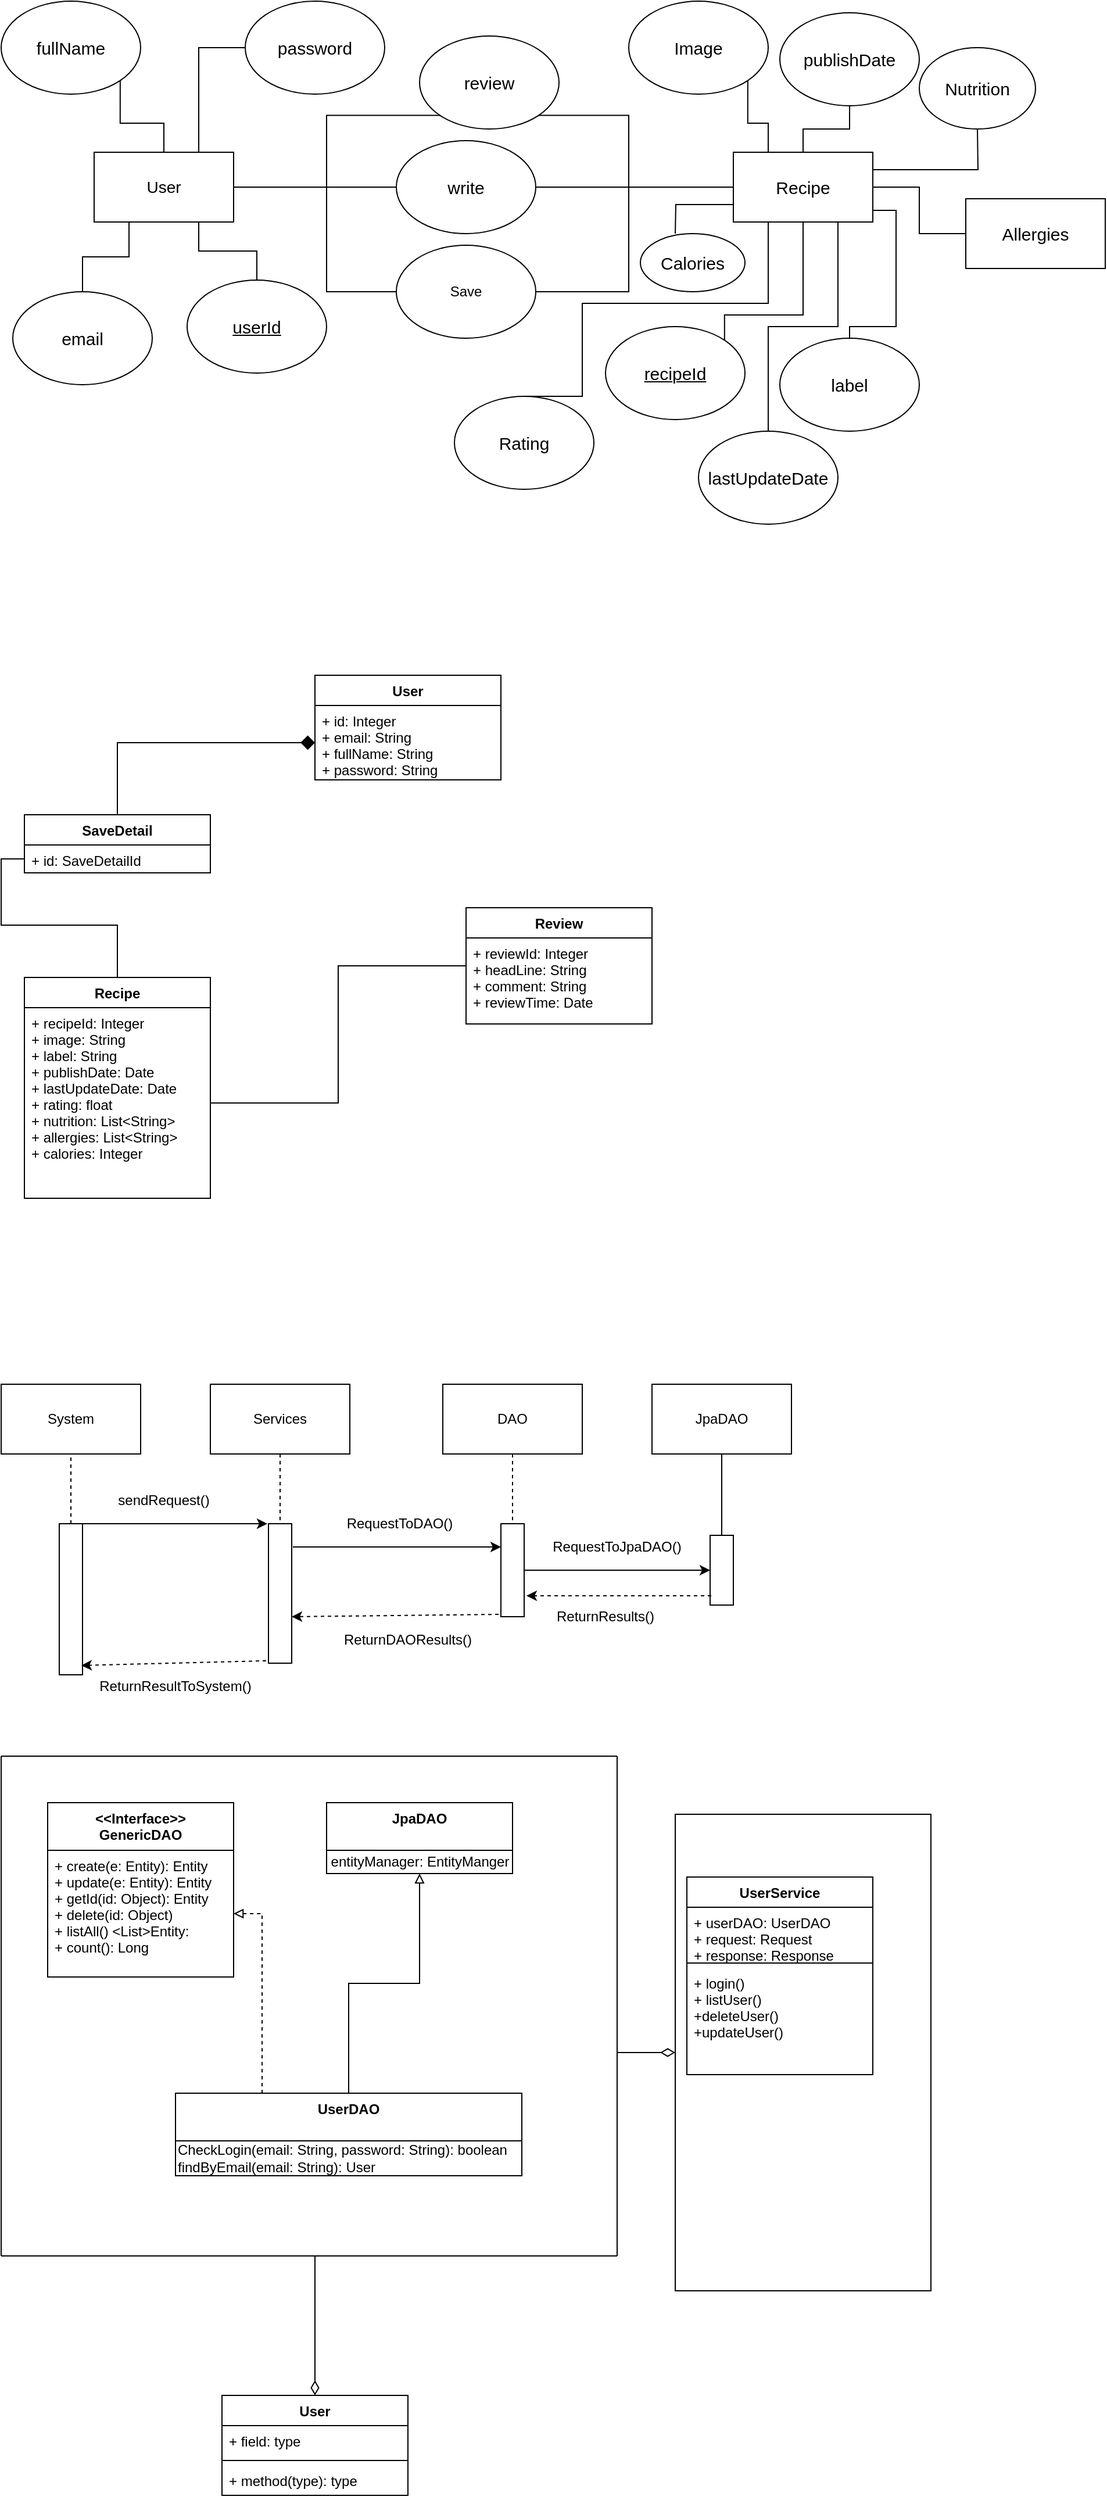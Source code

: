 <mxfile version="12.2.9" type="github" pages="1">
  <diagram id="KN8f9DW_rs04MBtCmTmJ" name="Page-1">
    <mxGraphModel dx="946" dy="646" grid="1" gridSize="10" guides="1" tooltips="1" connect="1" arrows="1" fold="1" page="1" pageScale="1" pageWidth="827" pageHeight="1169" math="0" shadow="0">
      <root>
        <mxCell id="0"/>
        <mxCell id="1" parent="0"/>
        <mxCell id="Ut0aBIWeJt2VPKH04SjW-5" value="User" style="swimlane;fontStyle=1;align=center;verticalAlign=top;childLayout=stackLayout;horizontal=1;startSize=26;horizontalStack=0;resizeParent=1;resizeParentMax=0;resizeLast=0;collapsible=1;marginBottom=0;" parent="1" vertex="1">
          <mxGeometry x="300" y="590" width="160" height="90" as="geometry"/>
        </mxCell>
        <mxCell id="Ut0aBIWeJt2VPKH04SjW-6" value="+ id: Integer&#xa;+ email: String&#xa;+ fullName: String&#xa;+ password: String" style="text;strokeColor=none;fillColor=none;align=left;verticalAlign=top;spacingLeft=4;spacingRight=4;overflow=hidden;rotatable=0;points=[[0,0.5],[1,0.5]];portConstraint=eastwest;" parent="Ut0aBIWeJt2VPKH04SjW-5" vertex="1">
          <mxGeometry y="26" width="160" height="64" as="geometry"/>
        </mxCell>
        <mxCell id="FdNIZN5skFPFPP1iI8t8-5" style="edgeStyle=orthogonalEdgeStyle;rounded=0;orthogonalLoop=1;jettySize=auto;html=1;exitX=0.5;exitY=0;exitDx=0;exitDy=0;entryX=0;entryY=0.5;entryDx=0;entryDy=0;endArrow=none;endFill=0;endSize=10;" parent="1" source="Ut0aBIWeJt2VPKH04SjW-10" target="FdNIZN5skFPFPP1iI8t8-2" edge="1">
          <mxGeometry relative="1" as="geometry"/>
        </mxCell>
        <mxCell id="Ut0aBIWeJt2VPKH04SjW-10" value="Recipe" style="swimlane;fontStyle=1;align=center;verticalAlign=top;childLayout=stackLayout;horizontal=1;startSize=26;horizontalStack=0;resizeParent=1;resizeParentMax=0;resizeLast=0;collapsible=1;marginBottom=0;" parent="1" vertex="1">
          <mxGeometry x="50" y="850" width="160" height="190" as="geometry"/>
        </mxCell>
        <mxCell id="Ut0aBIWeJt2VPKH04SjW-11" value="+ recipeId: Integer&#xa;+ image: String&#xa;+ label: String&#xa;+ publishDate: Date&#xa;+ lastUpdateDate: Date&#xa;+ rating: float&#xa;+ nutrition: List&lt;String&gt;&#xa;+ allergies: List&lt;String&gt;&#xa;+ calories: Integer" style="text;strokeColor=none;fillColor=none;align=left;verticalAlign=top;spacingLeft=4;spacingRight=4;overflow=hidden;rotatable=0;points=[[0,0.5],[1,0.5]];portConstraint=eastwest;" parent="Ut0aBIWeJt2VPKH04SjW-10" vertex="1">
          <mxGeometry y="26" width="160" height="164" as="geometry"/>
        </mxCell>
        <mxCell id="FdNIZN5skFPFPP1iI8t8-6" style="edgeStyle=orthogonalEdgeStyle;rounded=0;orthogonalLoop=1;jettySize=auto;html=1;entryX=1;entryY=0.5;entryDx=0;entryDy=0;endArrow=none;endFill=0;endSize=10;" parent="1" source="Ut0aBIWeJt2VPKH04SjW-14" target="Ut0aBIWeJt2VPKH04SjW-11" edge="1">
          <mxGeometry relative="1" as="geometry"/>
        </mxCell>
        <mxCell id="Ut0aBIWeJt2VPKH04SjW-14" value="Review" style="swimlane;fontStyle=1;align=center;verticalAlign=top;childLayout=stackLayout;horizontal=1;startSize=26;horizontalStack=0;resizeParent=1;resizeParentMax=0;resizeLast=0;collapsible=1;marginBottom=0;" parent="1" vertex="1">
          <mxGeometry x="430" y="790" width="160" height="100" as="geometry"/>
        </mxCell>
        <mxCell id="Ut0aBIWeJt2VPKH04SjW-15" value="+ reviewId: Integer&#xa;+ headLine: String&#xa;+ comment: String&#xa;+ reviewTime: Date" style="text;strokeColor=none;fillColor=none;align=left;verticalAlign=top;spacingLeft=4;spacingRight=4;overflow=hidden;rotatable=0;points=[[0,0.5],[1,0.5]];portConstraint=eastwest;" parent="Ut0aBIWeJt2VPKH04SjW-14" vertex="1">
          <mxGeometry y="26" width="160" height="74" as="geometry"/>
        </mxCell>
        <mxCell id="FdNIZN5skFPFPP1iI8t8-4" style="edgeStyle=orthogonalEdgeStyle;rounded=0;orthogonalLoop=1;jettySize=auto;html=1;entryX=0;entryY=0.5;entryDx=0;entryDy=0;endArrow=diamond;endFill=1;endSize=10;" parent="1" source="FdNIZN5skFPFPP1iI8t8-1" target="Ut0aBIWeJt2VPKH04SjW-6" edge="1">
          <mxGeometry relative="1" as="geometry"/>
        </mxCell>
        <mxCell id="FdNIZN5skFPFPP1iI8t8-1" value="SaveDetail" style="swimlane;fontStyle=1;align=center;verticalAlign=top;childLayout=stackLayout;horizontal=1;startSize=26;horizontalStack=0;resizeParent=1;resizeParentMax=0;resizeLast=0;collapsible=1;marginBottom=0;" parent="1" vertex="1">
          <mxGeometry x="50" y="710" width="160" height="50" as="geometry"/>
        </mxCell>
        <mxCell id="FdNIZN5skFPFPP1iI8t8-2" value="+ id: SaveDetailId" style="text;strokeColor=none;fillColor=none;align=left;verticalAlign=top;spacingLeft=4;spacingRight=4;overflow=hidden;rotatable=0;points=[[0,0.5],[1,0.5]];portConstraint=eastwest;" parent="FdNIZN5skFPFPP1iI8t8-1" vertex="1">
          <mxGeometry y="26" width="160" height="24" as="geometry"/>
        </mxCell>
        <mxCell id="T5ABwK3fe9yqzzQJCG-j-1" value="&lt;font style=&quot;font-size: 14px&quot;&gt;User&lt;/font&gt;" style="rounded=0;whiteSpace=wrap;html=1;" parent="1" vertex="1">
          <mxGeometry x="110" y="140" width="120" height="60" as="geometry"/>
        </mxCell>
        <mxCell id="C98aFXZFCB4P0m8E1vL--1" style="edgeStyle=orthogonalEdgeStyle;rounded=0;orthogonalLoop=1;jettySize=auto;html=1;exitX=1;exitY=0.25;exitDx=0;exitDy=0;endArrow=none;endFill=0;strokeWidth=1;" edge="1" parent="1" source="T5ABwK3fe9yqzzQJCG-j-2">
          <mxGeometry relative="1" as="geometry">
            <mxPoint x="870" y="120" as="targetPoint"/>
          </mxGeometry>
        </mxCell>
        <mxCell id="C98aFXZFCB4P0m8E1vL--5" value="" style="edgeStyle=orthogonalEdgeStyle;rounded=0;orthogonalLoop=1;jettySize=auto;html=1;endArrow=none;endFill=0;strokeWidth=1;" edge="1" parent="1" source="T5ABwK3fe9yqzzQJCG-j-2" target="C98aFXZFCB4P0m8E1vL--4">
          <mxGeometry relative="1" as="geometry"/>
        </mxCell>
        <mxCell id="C98aFXZFCB4P0m8E1vL--6" style="edgeStyle=orthogonalEdgeStyle;rounded=0;orthogonalLoop=1;jettySize=auto;html=1;exitX=0;exitY=0.75;exitDx=0;exitDy=0;endArrow=none;endFill=0;strokeWidth=1;" edge="1" parent="1" source="T5ABwK3fe9yqzzQJCG-j-2">
          <mxGeometry relative="1" as="geometry">
            <mxPoint x="610" y="210" as="targetPoint"/>
          </mxGeometry>
        </mxCell>
        <mxCell id="T5ABwK3fe9yqzzQJCG-j-2" value="&lt;font style=&quot;font-size: 15px&quot;&gt;Recipe&lt;/font&gt;" style="rounded=0;whiteSpace=wrap;html=1;" parent="1" vertex="1">
          <mxGeometry x="660" y="140" width="120" height="60" as="geometry"/>
        </mxCell>
        <mxCell id="C98aFXZFCB4P0m8E1vL--4" value="&lt;font style=&quot;font-size: 15px&quot;&gt;Allergies&lt;/font&gt;" style="rounded=0;whiteSpace=wrap;html=1;" vertex="1" parent="1">
          <mxGeometry x="860" y="180" width="120" height="60" as="geometry"/>
        </mxCell>
        <mxCell id="T5ABwK3fe9yqzzQJCG-j-40" style="edgeStyle=orthogonalEdgeStyle;rounded=0;orthogonalLoop=1;jettySize=auto;html=1;exitX=0;exitY=0.5;exitDx=0;exitDy=0;endArrow=none;endFill=0;" parent="1" source="T5ABwK3fe9yqzzQJCG-j-4" edge="1">
          <mxGeometry relative="1" as="geometry">
            <mxPoint x="230" y="170" as="targetPoint"/>
            <Array as="points">
              <mxPoint x="310" y="260"/>
              <mxPoint x="310" y="170"/>
            </Array>
          </mxGeometry>
        </mxCell>
        <mxCell id="T5ABwK3fe9yqzzQJCG-j-41" style="edgeStyle=orthogonalEdgeStyle;rounded=0;orthogonalLoop=1;jettySize=auto;html=1;exitX=1;exitY=0.5;exitDx=0;exitDy=0;entryX=0;entryY=0.5;entryDx=0;entryDy=0;endArrow=none;endFill=0;" parent="1" source="T5ABwK3fe9yqzzQJCG-j-4" target="T5ABwK3fe9yqzzQJCG-j-2" edge="1">
          <mxGeometry relative="1" as="geometry">
            <Array as="points">
              <mxPoint x="570" y="260"/>
              <mxPoint x="570" y="170"/>
            </Array>
          </mxGeometry>
        </mxCell>
        <mxCell id="T5ABwK3fe9yqzzQJCG-j-4" value="Save" style="ellipse;whiteSpace=wrap;html=1;" parent="1" vertex="1">
          <mxGeometry x="370" y="220" width="120" height="80" as="geometry"/>
        </mxCell>
        <mxCell id="vFWOBazBrS_Q3uuEl7k3-5" style="edgeStyle=orthogonalEdgeStyle;rounded=0;orthogonalLoop=1;jettySize=auto;html=1;endArrow=none;endFill=0;" parent="1" source="vFWOBazBrS_Q3uuEl7k3-3" edge="1">
          <mxGeometry relative="1" as="geometry">
            <mxPoint x="310" y="170" as="targetPoint"/>
          </mxGeometry>
        </mxCell>
        <mxCell id="vFWOBazBrS_Q3uuEl7k3-6" style="edgeStyle=orthogonalEdgeStyle;rounded=0;orthogonalLoop=1;jettySize=auto;html=1;strokeWidth=1;endArrow=none;endFill=0;" parent="1" source="vFWOBazBrS_Q3uuEl7k3-3" edge="1">
          <mxGeometry relative="1" as="geometry">
            <mxPoint x="570" y="170" as="targetPoint"/>
          </mxGeometry>
        </mxCell>
        <mxCell id="vFWOBazBrS_Q3uuEl7k3-3" value="&lt;font style=&quot;font-size: 15px&quot;&gt;write&lt;/font&gt;" style="ellipse;whiteSpace=wrap;html=1;" parent="1" vertex="1">
          <mxGeometry x="370" y="130" width="120" height="80" as="geometry"/>
        </mxCell>
        <mxCell id="T5ABwK3fe9yqzzQJCG-j-39" style="edgeStyle=orthogonalEdgeStyle;rounded=0;orthogonalLoop=1;jettySize=auto;html=1;exitX=0;exitY=1;exitDx=0;exitDy=0;entryX=1;entryY=0.5;entryDx=0;entryDy=0;endArrow=none;endFill=0;" parent="1" source="T5ABwK3fe9yqzzQJCG-j-37" target="T5ABwK3fe9yqzzQJCG-j-1" edge="1">
          <mxGeometry relative="1" as="geometry"/>
        </mxCell>
        <mxCell id="T5ABwK3fe9yqzzQJCG-j-42" style="edgeStyle=orthogonalEdgeStyle;rounded=0;orthogonalLoop=1;jettySize=auto;html=1;exitX=1;exitY=1;exitDx=0;exitDy=0;endArrow=none;endFill=0;entryX=0;entryY=0.25;entryDx=0;entryDy=0;" parent="1" source="T5ABwK3fe9yqzzQJCG-j-37" target="T5ABwK3fe9yqzzQJCG-j-2" edge="1">
          <mxGeometry relative="1" as="geometry">
            <mxPoint x="660" y="160" as="targetPoint"/>
            <Array as="points">
              <mxPoint x="570" y="108"/>
              <mxPoint x="570" y="170"/>
              <mxPoint x="660" y="170"/>
            </Array>
          </mxGeometry>
        </mxCell>
        <mxCell id="T5ABwK3fe9yqzzQJCG-j-37" value="&lt;font style=&quot;font-size: 15px&quot;&gt;review&lt;/font&gt;" style="ellipse;whiteSpace=wrap;html=1;" parent="1" vertex="1">
          <mxGeometry x="390" y="40" width="120" height="80" as="geometry"/>
        </mxCell>
        <mxCell id="T5ABwK3fe9yqzzQJCG-j-13" style="edgeStyle=orthogonalEdgeStyle;rounded=0;orthogonalLoop=1;jettySize=auto;html=1;exitX=0.5;exitY=0;exitDx=0;exitDy=0;entryX=0.25;entryY=1;entryDx=0;entryDy=0;endArrow=none;endFill=0;" parent="1" source="T5ABwK3fe9yqzzQJCG-j-5" target="T5ABwK3fe9yqzzQJCG-j-1" edge="1">
          <mxGeometry relative="1" as="geometry"/>
        </mxCell>
        <mxCell id="T5ABwK3fe9yqzzQJCG-j-5" value="&lt;font style=&quot;font-size: 15px&quot;&gt;email&lt;/font&gt;" style="ellipse;whiteSpace=wrap;html=1;" parent="1" vertex="1">
          <mxGeometry x="40" y="260" width="120" height="80" as="geometry"/>
        </mxCell>
        <mxCell id="T5ABwK3fe9yqzzQJCG-j-20" style="edgeStyle=orthogonalEdgeStyle;rounded=0;orthogonalLoop=1;jettySize=auto;html=1;exitX=1;exitY=1;exitDx=0;exitDy=0;entryX=0.5;entryY=0;entryDx=0;entryDy=0;endArrow=none;endFill=0;" parent="1" source="T5ABwK3fe9yqzzQJCG-j-16" target="T5ABwK3fe9yqzzQJCG-j-1" edge="1">
          <mxGeometry relative="1" as="geometry"/>
        </mxCell>
        <mxCell id="T5ABwK3fe9yqzzQJCG-j-16" value="&lt;font style=&quot;font-size: 15px&quot;&gt;fullName&lt;/font&gt;" style="ellipse;whiteSpace=wrap;html=1;" parent="1" vertex="1">
          <mxGeometry x="30" y="10" width="120" height="80" as="geometry"/>
        </mxCell>
        <mxCell id="T5ABwK3fe9yqzzQJCG-j-26" style="edgeStyle=orthogonalEdgeStyle;rounded=0;orthogonalLoop=1;jettySize=auto;html=1;exitX=1;exitY=0;exitDx=0;exitDy=0;entryX=0.5;entryY=1;entryDx=0;entryDy=0;endArrow=none;endFill=0;" parent="1" source="T5ABwK3fe9yqzzQJCG-j-9" target="T5ABwK3fe9yqzzQJCG-j-2" edge="1">
          <mxGeometry relative="1" as="geometry">
            <Array as="points">
              <mxPoint x="652" y="280"/>
              <mxPoint x="720" y="280"/>
            </Array>
          </mxGeometry>
        </mxCell>
        <mxCell id="T5ABwK3fe9yqzzQJCG-j-9" value="&lt;u&gt;&lt;font style=&quot;font-size: 15px&quot;&gt;recipeId&lt;/font&gt;&lt;/u&gt;" style="ellipse;whiteSpace=wrap;html=1;" parent="1" vertex="1">
          <mxGeometry x="550" y="290" width="120" height="80" as="geometry"/>
        </mxCell>
        <mxCell id="T5ABwK3fe9yqzzQJCG-j-32" style="edgeStyle=orthogonalEdgeStyle;rounded=0;orthogonalLoop=1;jettySize=auto;html=1;exitX=0.5;exitY=1;exitDx=0;exitDy=0;entryX=0.5;entryY=0;entryDx=0;entryDy=0;endArrow=none;endFill=0;" parent="1" source="T5ABwK3fe9yqzzQJCG-j-28" target="T5ABwK3fe9yqzzQJCG-j-2" edge="1">
          <mxGeometry relative="1" as="geometry"/>
        </mxCell>
        <mxCell id="T5ABwK3fe9yqzzQJCG-j-28" value="&lt;font style=&quot;font-size: 15px&quot;&gt;publishDate&lt;/font&gt;" style="ellipse;whiteSpace=wrap;html=1;" parent="1" vertex="1">
          <mxGeometry x="700" y="20" width="120" height="80" as="geometry"/>
        </mxCell>
        <mxCell id="C98aFXZFCB4P0m8E1vL--2" value="&lt;font style=&quot;font-size: 15px&quot;&gt;Nutrition&lt;/font&gt;" style="ellipse;whiteSpace=wrap;html=1;" vertex="1" parent="1">
          <mxGeometry x="820" y="50" width="100" height="70" as="geometry"/>
        </mxCell>
        <mxCell id="T5ABwK3fe9yqzzQJCG-j-33" style="edgeStyle=orthogonalEdgeStyle;rounded=0;orthogonalLoop=1;jettySize=auto;html=1;exitX=0.5;exitY=0;exitDx=0;exitDy=0;entryX=0.75;entryY=1;entryDx=0;entryDy=0;endArrow=none;endFill=0;" parent="1" source="T5ABwK3fe9yqzzQJCG-j-30" target="T5ABwK3fe9yqzzQJCG-j-2" edge="1">
          <mxGeometry relative="1" as="geometry"/>
        </mxCell>
        <mxCell id="T5ABwK3fe9yqzzQJCG-j-30" value="&lt;font style=&quot;font-size: 15px&quot;&gt;lastUpdateDate&lt;/font&gt;" style="ellipse;whiteSpace=wrap;html=1;" parent="1" vertex="1">
          <mxGeometry x="630" y="380" width="120" height="80" as="geometry"/>
        </mxCell>
        <mxCell id="T5ABwK3fe9yqzzQJCG-j-27" style="edgeStyle=orthogonalEdgeStyle;rounded=0;orthogonalLoop=1;jettySize=auto;html=1;exitX=0.5;exitY=0;exitDx=0;exitDy=0;entryX=1;entryY=0.75;entryDx=0;entryDy=0;endArrow=none;endFill=0;" parent="1" source="T5ABwK3fe9yqzzQJCG-j-21" target="T5ABwK3fe9yqzzQJCG-j-2" edge="1">
          <mxGeometry relative="1" as="geometry">
            <Array as="points">
              <mxPoint x="760" y="290"/>
              <mxPoint x="800" y="290"/>
              <mxPoint x="800" y="190"/>
              <mxPoint x="780" y="190"/>
            </Array>
          </mxGeometry>
        </mxCell>
        <mxCell id="T5ABwK3fe9yqzzQJCG-j-21" value="&lt;font style=&quot;font-size: 15px&quot;&gt;label&lt;/font&gt;" style="ellipse;whiteSpace=wrap;html=1;" parent="1" vertex="1">
          <mxGeometry x="700" y="300" width="120" height="80" as="geometry"/>
        </mxCell>
        <mxCell id="T5ABwK3fe9yqzzQJCG-j-25" style="edgeStyle=orthogonalEdgeStyle;rounded=0;orthogonalLoop=1;jettySize=auto;html=1;exitX=1;exitY=1;exitDx=0;exitDy=0;entryX=0.25;entryY=0;entryDx=0;entryDy=0;endArrow=none;endFill=0;" parent="1" source="T5ABwK3fe9yqzzQJCG-j-23" target="T5ABwK3fe9yqzzQJCG-j-2" edge="1">
          <mxGeometry relative="1" as="geometry"/>
        </mxCell>
        <mxCell id="T5ABwK3fe9yqzzQJCG-j-23" value="&lt;font style=&quot;font-size: 15px&quot;&gt;Image&lt;/font&gt;" style="ellipse;whiteSpace=wrap;html=1;" parent="1" vertex="1">
          <mxGeometry x="570" y="10" width="120" height="80" as="geometry"/>
        </mxCell>
        <mxCell id="T5ABwK3fe9yqzzQJCG-j-36" style="edgeStyle=orthogonalEdgeStyle;rounded=0;orthogonalLoop=1;jettySize=auto;html=1;exitX=0.5;exitY=0;exitDx=0;exitDy=0;entryX=0.25;entryY=1;entryDx=0;entryDy=0;endArrow=none;endFill=0;" parent="1" source="T5ABwK3fe9yqzzQJCG-j-34" target="T5ABwK3fe9yqzzQJCG-j-2" edge="1">
          <mxGeometry relative="1" as="geometry">
            <Array as="points">
              <mxPoint x="530" y="350"/>
              <mxPoint x="530" y="270"/>
              <mxPoint x="690" y="270"/>
            </Array>
          </mxGeometry>
        </mxCell>
        <mxCell id="T5ABwK3fe9yqzzQJCG-j-34" value="&lt;font style=&quot;font-size: 15px&quot;&gt;Rating&lt;/font&gt;" style="ellipse;whiteSpace=wrap;html=1;" parent="1" vertex="1">
          <mxGeometry x="420" y="350" width="120" height="80" as="geometry"/>
        </mxCell>
        <mxCell id="T5ABwK3fe9yqzzQJCG-j-14" style="edgeStyle=orthogonalEdgeStyle;rounded=0;orthogonalLoop=1;jettySize=auto;html=1;entryX=0.75;entryY=1;entryDx=0;entryDy=0;endArrow=none;endFill=0;" parent="1" source="T5ABwK3fe9yqzzQJCG-j-7" target="T5ABwK3fe9yqzzQJCG-j-1" edge="1">
          <mxGeometry relative="1" as="geometry"/>
        </mxCell>
        <mxCell id="T5ABwK3fe9yqzzQJCG-j-7" value="&lt;u&gt;&lt;font style=&quot;font-size: 15px&quot;&gt;userId&lt;/font&gt;&lt;/u&gt;" style="ellipse;whiteSpace=wrap;html=1;" parent="1" vertex="1">
          <mxGeometry x="190" y="250" width="120" height="80" as="geometry"/>
        </mxCell>
        <mxCell id="T5ABwK3fe9yqzzQJCG-j-15" style="edgeStyle=orthogonalEdgeStyle;rounded=0;orthogonalLoop=1;jettySize=auto;html=1;exitX=0;exitY=0.5;exitDx=0;exitDy=0;entryX=0.75;entryY=0;entryDx=0;entryDy=0;endArrow=none;endFill=0;" parent="1" source="T5ABwK3fe9yqzzQJCG-j-11" target="T5ABwK3fe9yqzzQJCG-j-1" edge="1">
          <mxGeometry relative="1" as="geometry"/>
        </mxCell>
        <mxCell id="T5ABwK3fe9yqzzQJCG-j-11" value="&lt;span style=&quot;font-size: 15px&quot;&gt;password&lt;br&gt;&lt;/span&gt;" style="ellipse;whiteSpace=wrap;html=1;" parent="1" vertex="1">
          <mxGeometry x="240" y="10" width="120" height="80" as="geometry"/>
        </mxCell>
        <mxCell id="vFWOBazBrS_Q3uuEl7k3-8" value="System" style="rounded=0;whiteSpace=wrap;html=1;" parent="1" vertex="1">
          <mxGeometry x="30" y="1200" width="120" height="60" as="geometry"/>
        </mxCell>
        <mxCell id="vFWOBazBrS_Q3uuEl7k3-16" value="" style="edgeStyle=orthogonalEdgeStyle;rounded=0;orthogonalLoop=1;jettySize=auto;html=1;endArrow=none;endFill=0;dashed=1;" parent="1" source="vFWOBazBrS_Q3uuEl7k3-13" target="vFWOBazBrS_Q3uuEl7k3-15" edge="1">
          <mxGeometry relative="1" as="geometry"/>
        </mxCell>
        <mxCell id="vFWOBazBrS_Q3uuEl7k3-13" value="Services" style="rounded=0;whiteSpace=wrap;html=1;" parent="1" vertex="1">
          <mxGeometry x="210" y="1200" width="120" height="60" as="geometry"/>
        </mxCell>
        <mxCell id="vFWOBazBrS_Q3uuEl7k3-21" value="" style="edgeStyle=orthogonalEdgeStyle;rounded=0;orthogonalLoop=1;jettySize=auto;html=1;dashed=1;endArrow=none;endFill=0;" parent="1" source="vFWOBazBrS_Q3uuEl7k3-18" target="vFWOBazBrS_Q3uuEl7k3-20" edge="1">
          <mxGeometry relative="1" as="geometry"/>
        </mxCell>
        <mxCell id="vFWOBazBrS_Q3uuEl7k3-18" value="DAO" style="rounded=0;whiteSpace=wrap;html=1;" parent="1" vertex="1">
          <mxGeometry x="410" y="1200" width="120" height="60" as="geometry"/>
        </mxCell>
        <mxCell id="vFWOBazBrS_Q3uuEl7k3-29" value="" style="edgeStyle=orthogonalEdgeStyle;rounded=0;orthogonalLoop=1;jettySize=auto;html=1;endArrow=none;endFill=0;" parent="1" source="vFWOBazBrS_Q3uuEl7k3-26" target="vFWOBazBrS_Q3uuEl7k3-28" edge="1">
          <mxGeometry relative="1" as="geometry"/>
        </mxCell>
        <mxCell id="vFWOBazBrS_Q3uuEl7k3-26" value="JpaDAO" style="rounded=0;whiteSpace=wrap;html=1;" parent="1" vertex="1">
          <mxGeometry x="590" y="1200" width="120" height="60" as="geometry"/>
        </mxCell>
        <mxCell id="vFWOBazBrS_Q3uuEl7k3-28" value="" style="rounded=0;whiteSpace=wrap;html=1;" parent="1" vertex="1">
          <mxGeometry x="640" y="1330" width="20" height="60" as="geometry"/>
        </mxCell>
        <mxCell id="vFWOBazBrS_Q3uuEl7k3-20" value="" style="rounded=0;whiteSpace=wrap;html=1;" parent="1" vertex="1">
          <mxGeometry x="460" y="1320" width="20" height="80" as="geometry"/>
        </mxCell>
        <mxCell id="vFWOBazBrS_Q3uuEl7k3-15" value="" style="rounded=0;whiteSpace=wrap;html=1;" parent="1" vertex="1">
          <mxGeometry x="260" y="1320" width="20" height="120" as="geometry"/>
        </mxCell>
        <mxCell id="vFWOBazBrS_Q3uuEl7k3-9" value="" style="rounded=0;whiteSpace=wrap;html=1;" parent="1" vertex="1">
          <mxGeometry x="80" y="1320" width="20" height="130" as="geometry"/>
        </mxCell>
        <mxCell id="vFWOBazBrS_Q3uuEl7k3-10" value="" style="endArrow=none;dashed=1;html=1;entryX=0.5;entryY=1;entryDx=0;entryDy=0;exitX=0.5;exitY=0;exitDx=0;exitDy=0;" parent="1" source="vFWOBazBrS_Q3uuEl7k3-9" target="vFWOBazBrS_Q3uuEl7k3-8" edge="1">
          <mxGeometry width="50" height="50" relative="1" as="geometry">
            <mxPoint x="30" y="1480" as="sourcePoint"/>
            <mxPoint x="80" y="1430" as="targetPoint"/>
          </mxGeometry>
        </mxCell>
        <mxCell id="vFWOBazBrS_Q3uuEl7k3-12" value="" style="endArrow=classic;html=1;exitX=0.75;exitY=0;exitDx=0;exitDy=0;" parent="1" source="vFWOBazBrS_Q3uuEl7k3-9" edge="1">
          <mxGeometry width="50" height="50" relative="1" as="geometry">
            <mxPoint x="30" y="1520" as="sourcePoint"/>
            <mxPoint x="259" y="1320" as="targetPoint"/>
          </mxGeometry>
        </mxCell>
        <mxCell id="vFWOBazBrS_Q3uuEl7k3-17" value="sendRequest()" style="text;html=1;strokeColor=none;fillColor=none;align=center;verticalAlign=middle;whiteSpace=wrap;rounded=0;" parent="1" vertex="1">
          <mxGeometry x="150" y="1290" width="40" height="20" as="geometry"/>
        </mxCell>
        <mxCell id="vFWOBazBrS_Q3uuEl7k3-24" value="" style="endArrow=classic;html=1;entryX=0;entryY=0.25;entryDx=0;entryDy=0;" parent="1" target="vFWOBazBrS_Q3uuEl7k3-20" edge="1">
          <mxGeometry width="50" height="50" relative="1" as="geometry">
            <mxPoint x="281" y="1340" as="sourcePoint"/>
            <mxPoint x="80" y="1470" as="targetPoint"/>
          </mxGeometry>
        </mxCell>
        <mxCell id="vFWOBazBrS_Q3uuEl7k3-25" value="RequestToDAO()" style="text;html=1;strokeColor=none;fillColor=none;align=center;verticalAlign=middle;whiteSpace=wrap;rounded=0;" parent="1" vertex="1">
          <mxGeometry x="353" y="1310" width="40" height="20" as="geometry"/>
        </mxCell>
        <mxCell id="vFWOBazBrS_Q3uuEl7k3-30" value="" style="endArrow=classic;html=1;exitX=1;exitY=0.5;exitDx=0;exitDy=0;entryX=0;entryY=0.5;entryDx=0;entryDy=0;" parent="1" source="vFWOBazBrS_Q3uuEl7k3-20" target="vFWOBazBrS_Q3uuEl7k3-28" edge="1">
          <mxGeometry width="50" height="50" relative="1" as="geometry">
            <mxPoint x="30" y="1520" as="sourcePoint"/>
            <mxPoint x="80" y="1470" as="targetPoint"/>
          </mxGeometry>
        </mxCell>
        <mxCell id="vFWOBazBrS_Q3uuEl7k3-33" value="RequestToJpaDAO()" style="text;html=1;strokeColor=none;fillColor=none;align=center;verticalAlign=middle;whiteSpace=wrap;rounded=0;" parent="1" vertex="1">
          <mxGeometry x="540" y="1330" width="40" height="20" as="geometry"/>
        </mxCell>
        <mxCell id="vFWOBazBrS_Q3uuEl7k3-34" value="" style="endArrow=classic;html=1;exitX=0.05;exitY=0.867;exitDx=0;exitDy=0;exitPerimeter=0;dashed=1;" parent="1" source="vFWOBazBrS_Q3uuEl7k3-28" edge="1">
          <mxGeometry width="50" height="50" relative="1" as="geometry">
            <mxPoint x="30" y="1520" as="sourcePoint"/>
            <mxPoint x="482" y="1382" as="targetPoint"/>
          </mxGeometry>
        </mxCell>
        <mxCell id="vFWOBazBrS_Q3uuEl7k3-35" value="ReturnResults()" style="text;html=1;strokeColor=none;fillColor=none;align=center;verticalAlign=middle;whiteSpace=wrap;rounded=0;" parent="1" vertex="1">
          <mxGeometry x="530" y="1390" width="40" height="20" as="geometry"/>
        </mxCell>
        <mxCell id="vFWOBazBrS_Q3uuEl7k3-36" value="" style="endArrow=classic;html=1;dashed=1;exitX=-0.1;exitY=0.975;exitDx=0;exitDy=0;exitPerimeter=0;" parent="1" source="vFWOBazBrS_Q3uuEl7k3-20" edge="1">
          <mxGeometry width="50" height="50" relative="1" as="geometry">
            <mxPoint x="30" y="1520" as="sourcePoint"/>
            <mxPoint x="280" y="1400" as="targetPoint"/>
          </mxGeometry>
        </mxCell>
        <mxCell id="vFWOBazBrS_Q3uuEl7k3-37" value="ReturnDAOResults()" style="text;html=1;strokeColor=none;fillColor=none;align=center;verticalAlign=middle;whiteSpace=wrap;rounded=0;" parent="1" vertex="1">
          <mxGeometry x="360" y="1410" width="40" height="20" as="geometry"/>
        </mxCell>
        <mxCell id="vFWOBazBrS_Q3uuEl7k3-38" value="" style="endArrow=classic;html=1;dashed=1;exitX=-0.1;exitY=0.983;exitDx=0;exitDy=0;exitPerimeter=0;entryX=0.95;entryY=0.938;entryDx=0;entryDy=0;entryPerimeter=0;" parent="1" source="vFWOBazBrS_Q3uuEl7k3-15" target="vFWOBazBrS_Q3uuEl7k3-9" edge="1">
          <mxGeometry width="50" height="50" relative="1" as="geometry">
            <mxPoint x="30" y="1520" as="sourcePoint"/>
            <mxPoint x="80" y="1470" as="targetPoint"/>
          </mxGeometry>
        </mxCell>
        <mxCell id="vFWOBazBrS_Q3uuEl7k3-39" value="ReturnResultToSystem()" style="text;html=1;strokeColor=none;fillColor=none;align=center;verticalAlign=middle;whiteSpace=wrap;rounded=0;" parent="1" vertex="1">
          <mxGeometry x="160" y="1450" width="40" height="20" as="geometry"/>
        </mxCell>
        <mxCell id="vFWOBazBrS_Q3uuEl7k3-40" value="&lt;&lt;Interface&gt;&gt;&#xa;GenericDAO" style="swimlane;fontStyle=1;align=center;verticalAlign=top;childLayout=stackLayout;horizontal=1;startSize=41;horizontalStack=0;resizeParent=1;resizeParentMax=0;resizeLast=0;collapsible=1;marginBottom=0;" parent="1" vertex="1">
          <mxGeometry x="70" y="1560" width="160" height="150" as="geometry"/>
        </mxCell>
        <mxCell id="vFWOBazBrS_Q3uuEl7k3-41" value="+ create(e: Entity): Entity&#xa;+ update(e: Entity): Entity&#xa;+ getId(id: Object): Entity&#xa;+ delete(id: Object)&#xa;+ listAll() &lt;List&gt;Entity:&#xa;+ count(): Long" style="text;strokeColor=none;fillColor=none;align=left;verticalAlign=top;spacingLeft=4;spacingRight=4;overflow=hidden;rotatable=0;points=[[0,0.5],[1,0.5]];portConstraint=eastwest;" parent="vFWOBazBrS_Q3uuEl7k3-40" vertex="1">
          <mxGeometry y="41" width="160" height="109" as="geometry"/>
        </mxCell>
        <mxCell id="vFWOBazBrS_Q3uuEl7k3-54" value="" style="edgeStyle=orthogonalEdgeStyle;rounded=0;orthogonalLoop=1;jettySize=auto;html=1;endArrow=none;endFill=0;startArrow=block;startFill=0;" parent="1" source="vFWOBazBrS_Q3uuEl7k3-46" target="vFWOBazBrS_Q3uuEl7k3-52" edge="1">
          <mxGeometry relative="1" as="geometry"/>
        </mxCell>
        <mxCell id="vFWOBazBrS_Q3uuEl7k3-46" value="JpaDAO" style="swimlane;fontStyle=1;align=center;verticalAlign=top;childLayout=stackLayout;horizontal=1;startSize=41;horizontalStack=0;resizeParent=1;resizeParentMax=0;resizeLast=0;collapsible=1;marginBottom=0;" parent="1" vertex="1">
          <mxGeometry x="310" y="1560" width="160" height="61" as="geometry"/>
        </mxCell>
        <mxCell id="vFWOBazBrS_Q3uuEl7k3-51" value="entityManager: EntityManger" style="text;html=1;align=center;verticalAlign=middle;resizable=0;points=[];;autosize=1;" parent="vFWOBazBrS_Q3uuEl7k3-46" vertex="1">
          <mxGeometry y="41" width="160" height="20" as="geometry"/>
        </mxCell>
        <mxCell id="vFWOBazBrS_Q3uuEl7k3-52" value="UserDAO" style="swimlane;fontStyle=1;align=center;verticalAlign=top;childLayout=stackLayout;horizontal=1;startSize=41;horizontalStack=0;resizeParent=1;resizeParentMax=0;resizeLast=0;collapsible=1;marginBottom=0;" parent="1" vertex="1">
          <mxGeometry x="180" y="1810" width="298" height="71" as="geometry"/>
        </mxCell>
        <mxCell id="vFWOBazBrS_Q3uuEl7k3-55" value="CheckLogin(email: String, password: String): boolean&lt;br&gt;findByEmail(email: String): User" style="text;html=1;align=left;verticalAlign=middle;resizable=0;points=[];;autosize=1;" parent="vFWOBazBrS_Q3uuEl7k3-52" vertex="1">
          <mxGeometry y="41" width="298" height="30" as="geometry"/>
        </mxCell>
        <mxCell id="vFWOBazBrS_Q3uuEl7k3-57" style="edgeStyle=orthogonalEdgeStyle;rounded=0;orthogonalLoop=1;jettySize=auto;html=1;startArrow=block;startFill=0;endArrow=none;endFill=0;entryX=0.25;entryY=0;entryDx=0;entryDy=0;dashed=1;" parent="1" source="vFWOBazBrS_Q3uuEl7k3-41" target="vFWOBazBrS_Q3uuEl7k3-52" edge="1">
          <mxGeometry relative="1" as="geometry">
            <mxPoint x="330" y="1720" as="targetPoint"/>
            <Array as="points">
              <mxPoint x="255" y="1656"/>
            </Array>
          </mxGeometry>
        </mxCell>
        <mxCell id="vFWOBazBrS_Q3uuEl7k3-60" value="" style="endArrow=none;html=1;" parent="1" edge="1">
          <mxGeometry width="50" height="50" relative="1" as="geometry">
            <mxPoint x="30" y="1950" as="sourcePoint"/>
            <mxPoint x="30" y="1520" as="targetPoint"/>
          </mxGeometry>
        </mxCell>
        <mxCell id="vFWOBazBrS_Q3uuEl7k3-61" value="" style="endArrow=none;html=1;" parent="1" edge="1">
          <mxGeometry width="50" height="50" relative="1" as="geometry">
            <mxPoint x="560" y="1950" as="sourcePoint"/>
            <mxPoint x="30" y="1950" as="targetPoint"/>
          </mxGeometry>
        </mxCell>
        <mxCell id="vFWOBazBrS_Q3uuEl7k3-62" value="" style="endArrow=none;html=1;" parent="1" edge="1">
          <mxGeometry width="50" height="50" relative="1" as="geometry">
            <mxPoint x="560" y="1520" as="sourcePoint"/>
            <mxPoint x="560" y="1950" as="targetPoint"/>
            <Array as="points">
              <mxPoint x="560" y="1740"/>
            </Array>
          </mxGeometry>
        </mxCell>
        <mxCell id="vFWOBazBrS_Q3uuEl7k3-63" value="" style="endArrow=none;html=1;" parent="1" edge="1">
          <mxGeometry width="50" height="50" relative="1" as="geometry">
            <mxPoint x="560" y="1520" as="sourcePoint"/>
            <mxPoint x="30" y="1520" as="targetPoint"/>
          </mxGeometry>
        </mxCell>
        <mxCell id="vFWOBazBrS_Q3uuEl7k3-64" value="" style="rounded=0;whiteSpace=wrap;html=1;" parent="1" vertex="1">
          <mxGeometry x="610" y="1570" width="220" height="410" as="geometry"/>
        </mxCell>
        <mxCell id="vFWOBazBrS_Q3uuEl7k3-65" value="UserService" style="swimlane;fontStyle=1;align=center;verticalAlign=top;childLayout=stackLayout;horizontal=1;startSize=26;horizontalStack=0;resizeParent=1;resizeParentMax=0;resizeLast=0;collapsible=1;marginBottom=0;" parent="1" vertex="1">
          <mxGeometry x="620" y="1624" width="160" height="170" as="geometry"/>
        </mxCell>
        <mxCell id="vFWOBazBrS_Q3uuEl7k3-66" value="+ userDAO: UserDAO&#xa;+ request: Request&#xa;+ response: Response" style="text;strokeColor=none;fillColor=none;align=left;verticalAlign=top;spacingLeft=4;spacingRight=4;overflow=hidden;rotatable=0;points=[[0,0.5],[1,0.5]];portConstraint=eastwest;" parent="vFWOBazBrS_Q3uuEl7k3-65" vertex="1">
          <mxGeometry y="26" width="160" height="44" as="geometry"/>
        </mxCell>
        <mxCell id="vFWOBazBrS_Q3uuEl7k3-67" value="" style="line;strokeWidth=1;fillColor=none;align=left;verticalAlign=middle;spacingTop=-1;spacingLeft=3;spacingRight=3;rotatable=0;labelPosition=right;points=[];portConstraint=eastwest;" parent="vFWOBazBrS_Q3uuEl7k3-65" vertex="1">
          <mxGeometry y="70" width="160" height="8" as="geometry"/>
        </mxCell>
        <mxCell id="vFWOBazBrS_Q3uuEl7k3-68" value="+ login()&#xa;+ listUser()&#xa;+deleteUser()&#xa;+updateUser()" style="text;strokeColor=none;fillColor=none;align=left;verticalAlign=top;spacingLeft=4;spacingRight=4;overflow=hidden;rotatable=0;points=[[0,0.5],[1,0.5]];portConstraint=eastwest;" parent="vFWOBazBrS_Q3uuEl7k3-65" vertex="1">
          <mxGeometry y="78" width="160" height="92" as="geometry"/>
        </mxCell>
        <mxCell id="vFWOBazBrS_Q3uuEl7k3-69" value="" style="endArrow=none;html=1;exitX=0;exitY=0.5;exitDx=0;exitDy=0;endFill=0;startArrow=diamondThin;startFill=0;endSize=10;startSize=10;" parent="1" source="vFWOBazBrS_Q3uuEl7k3-64" edge="1">
          <mxGeometry width="50" height="50" relative="1" as="geometry">
            <mxPoint x="30" y="2050" as="sourcePoint"/>
            <mxPoint x="560" y="1775" as="targetPoint"/>
          </mxGeometry>
        </mxCell>
        <mxCell id="vFWOBazBrS_Q3uuEl7k3-70" value="" style="endArrow=none;html=1;endFill=0;startArrow=diamondThin;startFill=0;startSize=10;" parent="1" edge="1">
          <mxGeometry width="50" height="50" relative="1" as="geometry">
            <mxPoint x="300" y="2070" as="sourcePoint"/>
            <mxPoint x="300" y="1950" as="targetPoint"/>
          </mxGeometry>
        </mxCell>
        <mxCell id="vFWOBazBrS_Q3uuEl7k3-71" value="User" style="swimlane;fontStyle=1;align=center;verticalAlign=top;childLayout=stackLayout;horizontal=1;startSize=26;horizontalStack=0;resizeParent=1;resizeParentMax=0;resizeLast=0;collapsible=1;marginBottom=0;" parent="1" vertex="1">
          <mxGeometry x="220" y="2070" width="160" height="86" as="geometry"/>
        </mxCell>
        <mxCell id="vFWOBazBrS_Q3uuEl7k3-72" value="+ field: type" style="text;strokeColor=none;fillColor=none;align=left;verticalAlign=top;spacingLeft=4;spacingRight=4;overflow=hidden;rotatable=0;points=[[0,0.5],[1,0.5]];portConstraint=eastwest;" parent="vFWOBazBrS_Q3uuEl7k3-71" vertex="1">
          <mxGeometry y="26" width="160" height="26" as="geometry"/>
        </mxCell>
        <mxCell id="vFWOBazBrS_Q3uuEl7k3-73" value="" style="line;strokeWidth=1;fillColor=none;align=left;verticalAlign=middle;spacingTop=-1;spacingLeft=3;spacingRight=3;rotatable=0;labelPosition=right;points=[];portConstraint=eastwest;" parent="vFWOBazBrS_Q3uuEl7k3-71" vertex="1">
          <mxGeometry y="52" width="160" height="8" as="geometry"/>
        </mxCell>
        <mxCell id="vFWOBazBrS_Q3uuEl7k3-74" value="+ method(type): type" style="text;strokeColor=none;fillColor=none;align=left;verticalAlign=top;spacingLeft=4;spacingRight=4;overflow=hidden;rotatable=0;points=[[0,0.5],[1,0.5]];portConstraint=eastwest;" parent="vFWOBazBrS_Q3uuEl7k3-71" vertex="1">
          <mxGeometry y="60" width="160" height="26" as="geometry"/>
        </mxCell>
        <mxCell id="C98aFXZFCB4P0m8E1vL--7" value="&lt;font style=&quot;font-size: 15px&quot;&gt;Calories&lt;/font&gt;" style="ellipse;whiteSpace=wrap;html=1;" vertex="1" parent="1">
          <mxGeometry x="580" y="210" width="90" height="50" as="geometry"/>
        </mxCell>
      </root>
    </mxGraphModel>
  </diagram>
</mxfile>
